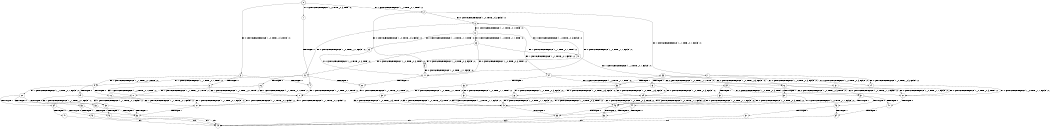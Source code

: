 digraph BCG {
size = "7, 10.5";
center = TRUE;
node [shape = circle];
0 [peripheries = 2];
0 -> 1 [label = "EX !0 !ATOMIC_EXCH_BRANCH (1, +0, TRUE, +0, 3, TRUE) !:0:"];
0 -> 2 [label = "EX !1 !ATOMIC_EXCH_BRANCH (1, +1, TRUE, +0, 1, TRUE) !:0:"];
0 -> 3 [label = "EX !0 !ATOMIC_EXCH_BRANCH (1, +0, TRUE, +0, 3, TRUE) !:0:"];
1 -> 4 [label = "TERMINATE !0"];
2 -> 5 [label = "EX !0 !ATOMIC_EXCH_BRANCH (1, +0, TRUE, +0, 3, FALSE) !:0:"];
2 -> 6 [label = "EX !0 !ATOMIC_EXCH_BRANCH (1, +0, TRUE, +0, 3, FALSE) !:0:"];
2 -> 7 [label = "EX !1 !ATOMIC_EXCH_BRANCH (1, +1, TRUE, +0, 1, FALSE) !:0:"];
3 -> 4 [label = "TERMINATE !0"];
3 -> 8 [label = "TERMINATE !0"];
3 -> 9 [label = "EX !1 !ATOMIC_EXCH_BRANCH (1, +1, TRUE, +0, 1, TRUE) !:0:"];
4 -> 10 [label = "EX !1 !ATOMIC_EXCH_BRANCH (1, +1, TRUE, +0, 1, TRUE) !:1:"];
5 -> 11 [label = "EX !0 !ATOMIC_EXCH_BRANCH (1, +0, TRUE, +1, 1, FALSE) !:0:"];
6 -> 11 [label = "EX !0 !ATOMIC_EXCH_BRANCH (1, +0, TRUE, +1, 1, FALSE) !:0:"];
6 -> 12 [label = "EX !1 !ATOMIC_EXCH_BRANCH (1, +1, TRUE, +0, 1, TRUE) !:0:"];
6 -> 13 [label = "EX !0 !ATOMIC_EXCH_BRANCH (1, +0, TRUE, +1, 1, FALSE) !:0:"];
7 -> 14 [label = "EX !0 !ATOMIC_EXCH_BRANCH (1, +0, TRUE, +0, 3, FALSE) !:0:"];
7 -> 15 [label = "TERMINATE !1"];
7 -> 16 [label = "EX !0 !ATOMIC_EXCH_BRANCH (1, +0, TRUE, +0, 3, FALSE) !:0:"];
8 -> 10 [label = "EX !1 !ATOMIC_EXCH_BRANCH (1, +1, TRUE, +0, 1, TRUE) !:1:"];
8 -> 17 [label = "EX !1 !ATOMIC_EXCH_BRANCH (1, +1, TRUE, +0, 1, TRUE) !:1:"];
9 -> 18 [label = "TERMINATE !0"];
9 -> 19 [label = "TERMINATE !0"];
9 -> 20 [label = "EX !1 !ATOMIC_EXCH_BRANCH (1, +1, TRUE, +0, 1, FALSE) !:0:"];
10 -> 21 [label = "EX !1 !ATOMIC_EXCH_BRANCH (1, +1, TRUE, +0, 1, FALSE) !:1:"];
11 -> 22 [label = "TERMINATE !0"];
12 -> 23 [label = "EX !0 !ATOMIC_EXCH_BRANCH (1, +0, TRUE, +1, 1, TRUE) !:0:"];
12 -> 24 [label = "EX !1 !ATOMIC_EXCH_BRANCH (1, +1, TRUE, +0, 1, FALSE) !:0:"];
12 -> 25 [label = "EX !0 !ATOMIC_EXCH_BRANCH (1, +0, TRUE, +1, 1, TRUE) !:0:"];
13 -> 22 [label = "TERMINATE !0"];
13 -> 26 [label = "TERMINATE !0"];
13 -> 9 [label = "EX !1 !ATOMIC_EXCH_BRANCH (1, +1, TRUE, +0, 1, TRUE) !:0:"];
14 -> 27 [label = "EX !0 !ATOMIC_EXCH_BRANCH (1, +0, TRUE, +1, 1, FALSE) !:0:"];
15 -> 28 [label = "EX !0 !ATOMIC_EXCH_BRANCH (1, +0, TRUE, +0, 3, FALSE) !:0:"];
15 -> 29 [label = "EX !0 !ATOMIC_EXCH_BRANCH (1, +0, TRUE, +0, 3, FALSE) !:0:"];
16 -> 27 [label = "EX !0 !ATOMIC_EXCH_BRANCH (1, +0, TRUE, +1, 1, FALSE) !:0:"];
16 -> 30 [label = "TERMINATE !1"];
16 -> 31 [label = "EX !0 !ATOMIC_EXCH_BRANCH (1, +0, TRUE, +1, 1, FALSE) !:0:"];
17 -> 21 [label = "EX !1 !ATOMIC_EXCH_BRANCH (1, +1, TRUE, +0, 1, FALSE) !:1:"];
17 -> 32 [label = "EX !1 !ATOMIC_EXCH_BRANCH (1, +1, TRUE, +0, 1, FALSE) !:1:"];
18 -> 21 [label = "EX !1 !ATOMIC_EXCH_BRANCH (1, +1, TRUE, +0, 1, FALSE) !:1:"];
19 -> 21 [label = "EX !1 !ATOMIC_EXCH_BRANCH (1, +1, TRUE, +0, 1, FALSE) !:1:"];
19 -> 32 [label = "EX !1 !ATOMIC_EXCH_BRANCH (1, +1, TRUE, +0, 1, FALSE) !:1:"];
20 -> 33 [label = "TERMINATE !0"];
20 -> 34 [label = "TERMINATE !1"];
20 -> 35 [label = "TERMINATE !0"];
21 -> 36 [label = "TERMINATE !1"];
22 -> 10 [label = "EX !1 !ATOMIC_EXCH_BRANCH (1, +1, TRUE, +0, 1, TRUE) !:1:"];
23 -> 11 [label = "EX !0 !ATOMIC_EXCH_BRANCH (1, +0, TRUE, +0, 3, TRUE) !:0:"];
24 -> 37 [label = "EX !0 !ATOMIC_EXCH_BRANCH (1, +0, TRUE, +1, 1, TRUE) !:0:"];
24 -> 38 [label = "TERMINATE !1"];
24 -> 39 [label = "EX !0 !ATOMIC_EXCH_BRANCH (1, +0, TRUE, +1, 1, TRUE) !:0:"];
25 -> 11 [label = "EX !0 !ATOMIC_EXCH_BRANCH (1, +0, TRUE, +0, 3, TRUE) !:0:"];
25 -> 40 [label = "EX !1 !ATOMIC_EXCH_BRANCH (1, +1, TRUE, +0, 1, TRUE) !:0:"];
25 -> 13 [label = "EX !0 !ATOMIC_EXCH_BRANCH (1, +0, TRUE, +0, 3, TRUE) !:0:"];
26 -> 10 [label = "EX !1 !ATOMIC_EXCH_BRANCH (1, +1, TRUE, +0, 1, TRUE) !:1:"];
26 -> 17 [label = "EX !1 !ATOMIC_EXCH_BRANCH (1, +1, TRUE, +0, 1, TRUE) !:1:"];
27 -> 41 [label = "TERMINATE !0"];
28 -> 42 [label = "EX !0 !ATOMIC_EXCH_BRANCH (1, +0, TRUE, +1, 1, FALSE) !:0:"];
29 -> 42 [label = "EX !0 !ATOMIC_EXCH_BRANCH (1, +0, TRUE, +1, 1, FALSE) !:0:"];
29 -> 43 [label = "EX !0 !ATOMIC_EXCH_BRANCH (1, +0, TRUE, +1, 1, FALSE) !:0:"];
30 -> 42 [label = "EX !0 !ATOMIC_EXCH_BRANCH (1, +0, TRUE, +1, 1, FALSE) !:0:"];
30 -> 43 [label = "EX !0 !ATOMIC_EXCH_BRANCH (1, +0, TRUE, +1, 1, FALSE) !:0:"];
31 -> 41 [label = "TERMINATE !0"];
31 -> 44 [label = "TERMINATE !1"];
31 -> 45 [label = "TERMINATE !0"];
32 -> 36 [label = "TERMINATE !1"];
32 -> 46 [label = "TERMINATE !1"];
33 -> 36 [label = "TERMINATE !1"];
34 -> 47 [label = "TERMINATE !0"];
34 -> 48 [label = "TERMINATE !0"];
35 -> 36 [label = "TERMINATE !1"];
35 -> 46 [label = "TERMINATE !1"];
36 -> 49 [label = "exit"];
37 -> 27 [label = "EX !0 !ATOMIC_EXCH_BRANCH (1, +0, TRUE, +0, 3, TRUE) !:0:"];
38 -> 50 [label = "EX !0 !ATOMIC_EXCH_BRANCH (1, +0, TRUE, +1, 1, TRUE) !:0:"];
38 -> 51 [label = "EX !0 !ATOMIC_EXCH_BRANCH (1, +0, TRUE, +1, 1, TRUE) !:0:"];
39 -> 27 [label = "EX !0 !ATOMIC_EXCH_BRANCH (1, +0, TRUE, +0, 3, TRUE) !:0:"];
39 -> 52 [label = "TERMINATE !1"];
39 -> 31 [label = "EX !0 !ATOMIC_EXCH_BRANCH (1, +0, TRUE, +0, 3, TRUE) !:0:"];
40 -> 5 [label = "EX !0 !ATOMIC_EXCH_BRANCH (1, +0, TRUE, +0, 3, FALSE) !:0:"];
40 -> 53 [label = "EX !1 !ATOMIC_EXCH_BRANCH (1, +1, TRUE, +0, 1, FALSE) !:0:"];
40 -> 6 [label = "EX !0 !ATOMIC_EXCH_BRANCH (1, +0, TRUE, +0, 3, FALSE) !:0:"];
41 -> 54 [label = "TERMINATE !1"];
42 -> 55 [label = "TERMINATE !0"];
43 -> 55 [label = "TERMINATE !0"];
43 -> 56 [label = "TERMINATE !0"];
44 -> 55 [label = "TERMINATE !0"];
44 -> 56 [label = "TERMINATE !0"];
45 -> 54 [label = "TERMINATE !1"];
45 -> 57 [label = "TERMINATE !1"];
46 -> 49 [label = "exit"];
47 -> 49 [label = "exit"];
48 -> 49 [label = "exit"];
50 -> 42 [label = "EX !0 !ATOMIC_EXCH_BRANCH (1, +0, TRUE, +0, 3, TRUE) !:0:"];
51 -> 42 [label = "EX !0 !ATOMIC_EXCH_BRANCH (1, +0, TRUE, +0, 3, TRUE) !:0:"];
51 -> 43 [label = "EX !0 !ATOMIC_EXCH_BRANCH (1, +0, TRUE, +0, 3, TRUE) !:0:"];
52 -> 42 [label = "EX !0 !ATOMIC_EXCH_BRANCH (1, +0, TRUE, +0, 3, TRUE) !:0:"];
52 -> 43 [label = "EX !0 !ATOMIC_EXCH_BRANCH (1, +0, TRUE, +0, 3, TRUE) !:0:"];
53 -> 14 [label = "EX !0 !ATOMIC_EXCH_BRANCH (1, +0, TRUE, +0, 3, FALSE) !:0:"];
53 -> 58 [label = "TERMINATE !1"];
53 -> 16 [label = "EX !0 !ATOMIC_EXCH_BRANCH (1, +0, TRUE, +0, 3, FALSE) !:0:"];
54 -> 49 [label = "exit"];
55 -> 49 [label = "exit"];
56 -> 49 [label = "exit"];
57 -> 49 [label = "exit"];
58 -> 28 [label = "EX !0 !ATOMIC_EXCH_BRANCH (1, +0, TRUE, +0, 3, FALSE) !:0:"];
58 -> 29 [label = "EX !0 !ATOMIC_EXCH_BRANCH (1, +0, TRUE, +0, 3, FALSE) !:0:"];
}

